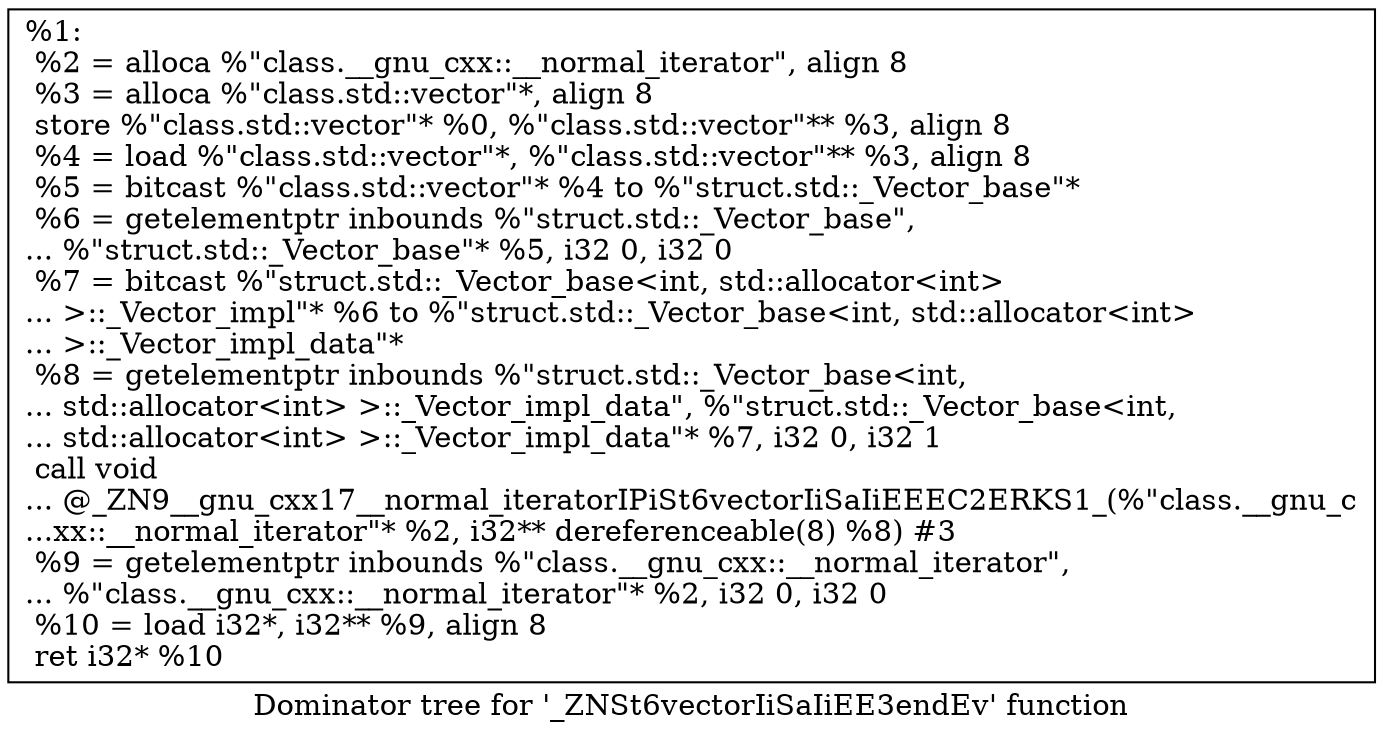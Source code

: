 digraph "Dominator tree for '_ZNSt6vectorIiSaIiEE3endEv' function" {
	label="Dominator tree for '_ZNSt6vectorIiSaIiEE3endEv' function";

	Node0x1471880 [shape=record,label="{%1:\l  %2 = alloca %\"class.__gnu_cxx::__normal_iterator\", align 8\l  %3 = alloca %\"class.std::vector\"*, align 8\l  store %\"class.std::vector\"* %0, %\"class.std::vector\"** %3, align 8\l  %4 = load %\"class.std::vector\"*, %\"class.std::vector\"** %3, align 8\l  %5 = bitcast %\"class.std::vector\"* %4 to %\"struct.std::_Vector_base\"*\l  %6 = getelementptr inbounds %\"struct.std::_Vector_base\",\l... %\"struct.std::_Vector_base\"* %5, i32 0, i32 0\l  %7 = bitcast %\"struct.std::_Vector_base\<int, std::allocator\<int\>\l... \>::_Vector_impl\"* %6 to %\"struct.std::_Vector_base\<int, std::allocator\<int\>\l... \>::_Vector_impl_data\"*\l  %8 = getelementptr inbounds %\"struct.std::_Vector_base\<int,\l... std::allocator\<int\> \>::_Vector_impl_data\", %\"struct.std::_Vector_base\<int,\l... std::allocator\<int\> \>::_Vector_impl_data\"* %7, i32 0, i32 1\l  call void\l... @_ZN9__gnu_cxx17__normal_iteratorIPiSt6vectorIiSaIiEEEC2ERKS1_(%\"class.__gnu_c\l...xx::__normal_iterator\"* %2, i32** dereferenceable(8) %8) #3\l  %9 = getelementptr inbounds %\"class.__gnu_cxx::__normal_iterator\",\l... %\"class.__gnu_cxx::__normal_iterator\"* %2, i32 0, i32 0\l  %10 = load i32*, i32** %9, align 8\l  ret i32* %10\l}"];
}
